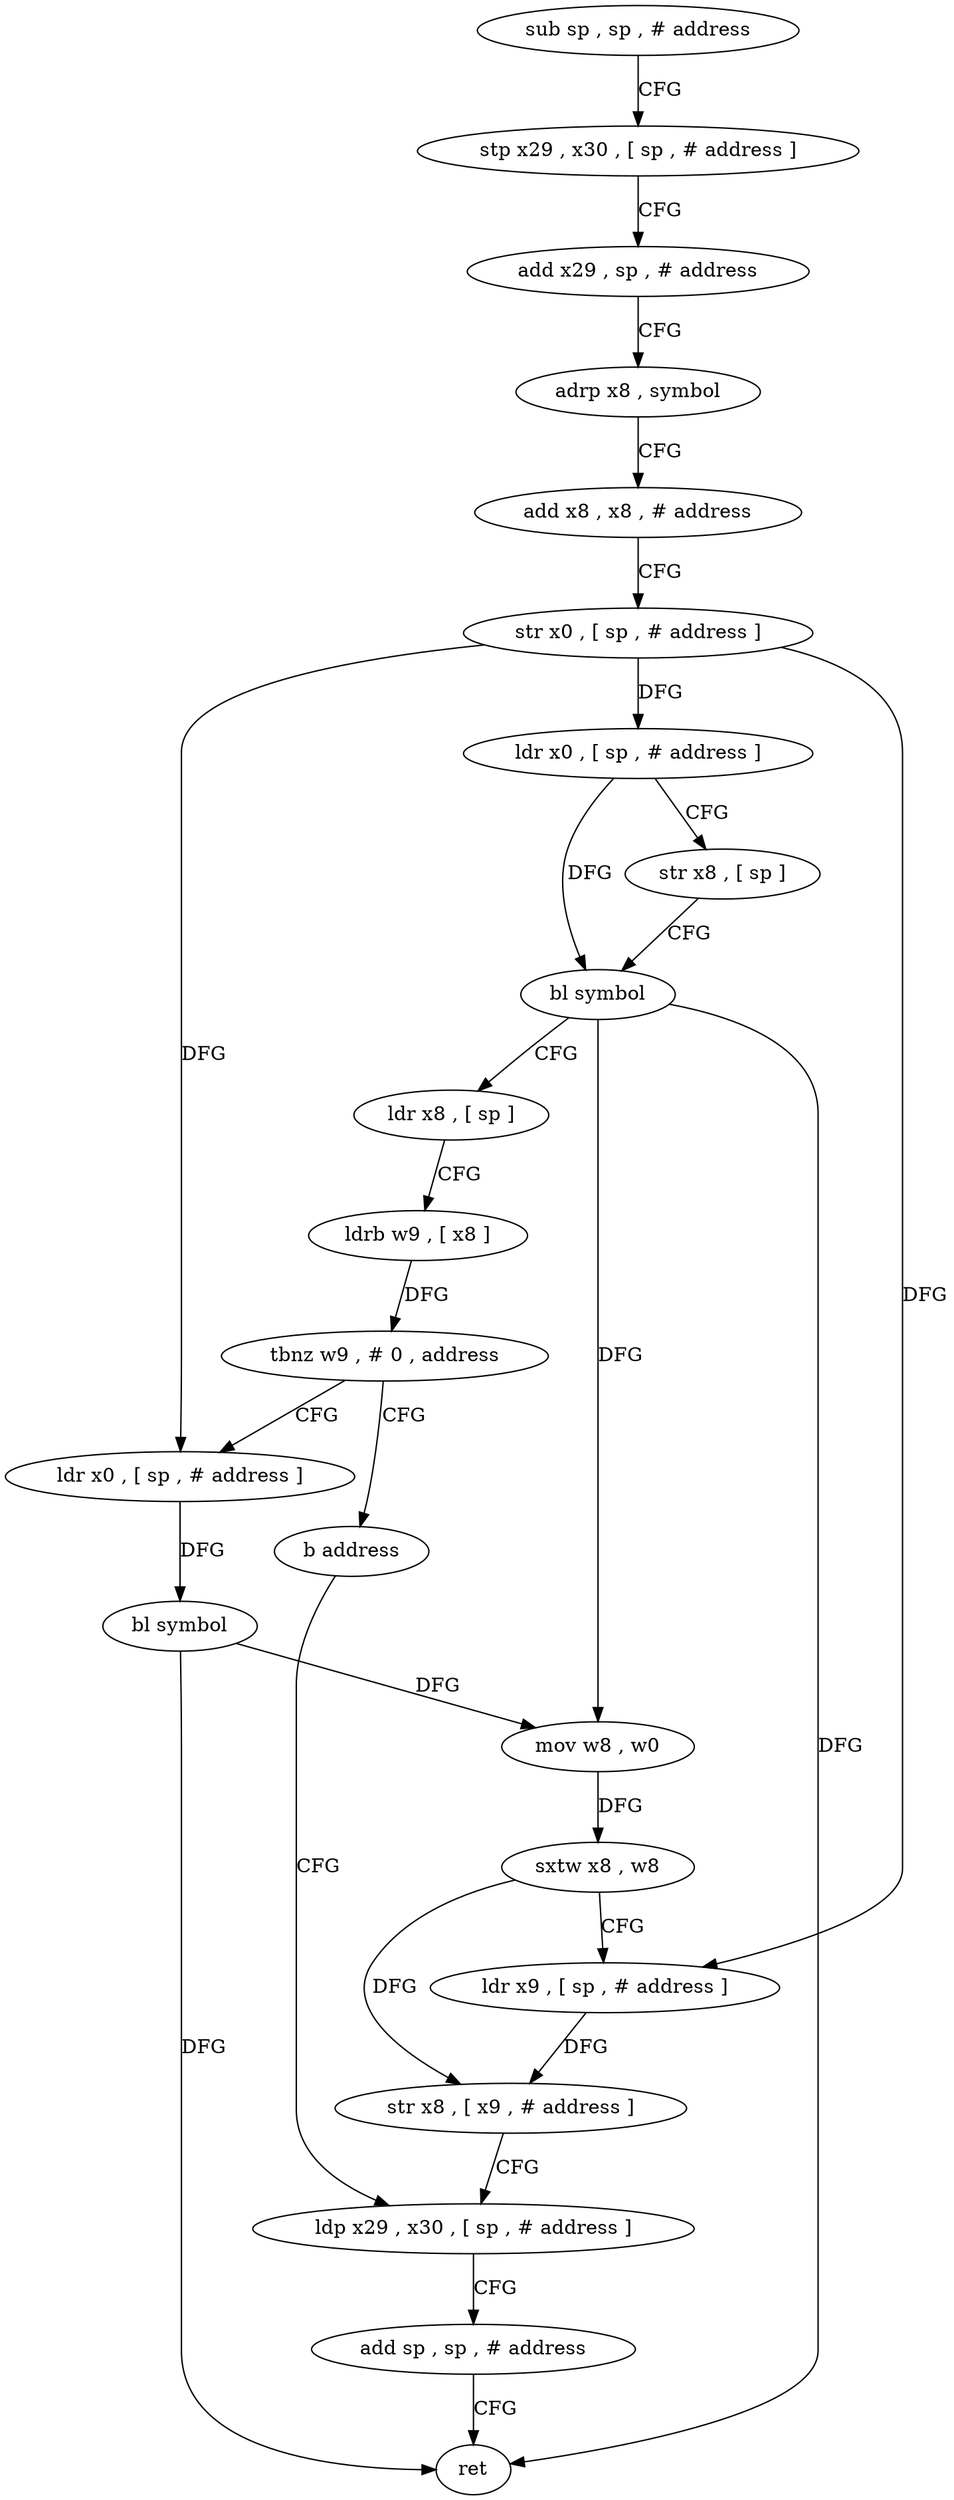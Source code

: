 digraph "func" {
"4212764" [label = "sub sp , sp , # address" ]
"4212768" [label = "stp x29 , x30 , [ sp , # address ]" ]
"4212772" [label = "add x29 , sp , # address" ]
"4212776" [label = "adrp x8 , symbol" ]
"4212780" [label = "add x8 , x8 , # address" ]
"4212784" [label = "str x0 , [ sp , # address ]" ]
"4212788" [label = "ldr x0 , [ sp , # address ]" ]
"4212792" [label = "str x8 , [ sp ]" ]
"4212796" [label = "bl symbol" ]
"4212800" [label = "ldr x8 , [ sp ]" ]
"4212804" [label = "ldrb w9 , [ x8 ]" ]
"4212808" [label = "tbnz w9 , # 0 , address" ]
"4212816" [label = "ldr x0 , [ sp , # address ]" ]
"4212812" [label = "b address" ]
"4212820" [label = "bl symbol" ]
"4212824" [label = "mov w8 , w0" ]
"4212828" [label = "sxtw x8 , w8" ]
"4212832" [label = "ldr x9 , [ sp , # address ]" ]
"4212836" [label = "str x8 , [ x9 , # address ]" ]
"4212840" [label = "ldp x29 , x30 , [ sp , # address ]" ]
"4212844" [label = "add sp , sp , # address" ]
"4212848" [label = "ret" ]
"4212764" -> "4212768" [ label = "CFG" ]
"4212768" -> "4212772" [ label = "CFG" ]
"4212772" -> "4212776" [ label = "CFG" ]
"4212776" -> "4212780" [ label = "CFG" ]
"4212780" -> "4212784" [ label = "CFG" ]
"4212784" -> "4212788" [ label = "DFG" ]
"4212784" -> "4212816" [ label = "DFG" ]
"4212784" -> "4212832" [ label = "DFG" ]
"4212788" -> "4212792" [ label = "CFG" ]
"4212788" -> "4212796" [ label = "DFG" ]
"4212792" -> "4212796" [ label = "CFG" ]
"4212796" -> "4212800" [ label = "CFG" ]
"4212796" -> "4212824" [ label = "DFG" ]
"4212796" -> "4212848" [ label = "DFG" ]
"4212800" -> "4212804" [ label = "CFG" ]
"4212804" -> "4212808" [ label = "DFG" ]
"4212808" -> "4212816" [ label = "CFG" ]
"4212808" -> "4212812" [ label = "CFG" ]
"4212816" -> "4212820" [ label = "DFG" ]
"4212812" -> "4212840" [ label = "CFG" ]
"4212820" -> "4212824" [ label = "DFG" ]
"4212820" -> "4212848" [ label = "DFG" ]
"4212824" -> "4212828" [ label = "DFG" ]
"4212828" -> "4212832" [ label = "CFG" ]
"4212828" -> "4212836" [ label = "DFG" ]
"4212832" -> "4212836" [ label = "DFG" ]
"4212836" -> "4212840" [ label = "CFG" ]
"4212840" -> "4212844" [ label = "CFG" ]
"4212844" -> "4212848" [ label = "CFG" ]
}
